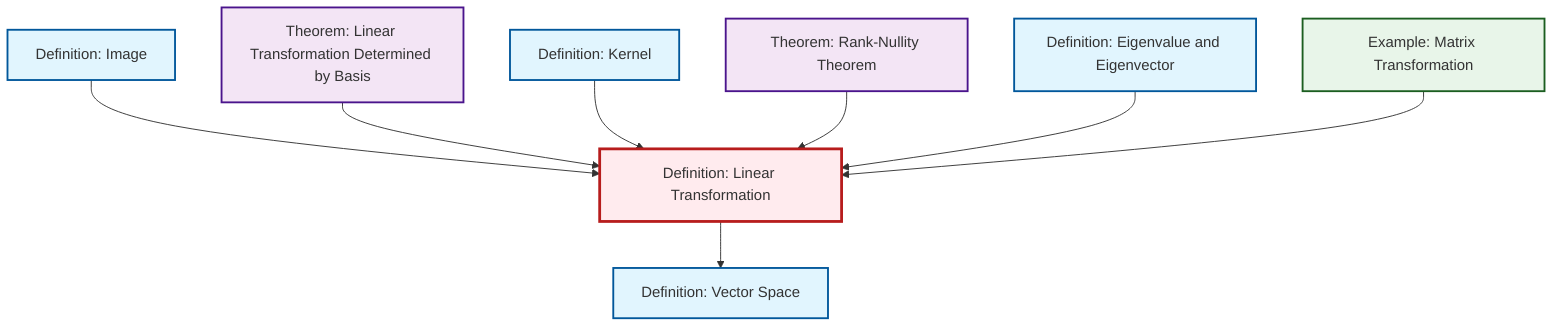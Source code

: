 graph TD
    classDef definition fill:#e1f5fe,stroke:#01579b,stroke-width:2px
    classDef theorem fill:#f3e5f5,stroke:#4a148c,stroke-width:2px
    classDef axiom fill:#fff3e0,stroke:#e65100,stroke-width:2px
    classDef example fill:#e8f5e9,stroke:#1b5e20,stroke-width:2px
    classDef current fill:#ffebee,stroke:#b71c1c,stroke-width:3px
    thm-rank-nullity["Theorem: Rank-Nullity Theorem"]:::theorem
    def-kernel["Definition: Kernel"]:::definition
    def-eigenvalue-eigenvector["Definition: Eigenvalue and Eigenvector"]:::definition
    thm-linear-transformation-basis["Theorem: Linear Transformation Determined by Basis"]:::theorem
    ex-matrix-transformation["Example: Matrix Transformation"]:::example
    def-image["Definition: Image"]:::definition
    def-vector-space["Definition: Vector Space"]:::definition
    def-linear-transformation["Definition: Linear Transformation"]:::definition
    def-linear-transformation --> def-vector-space
    def-image --> def-linear-transformation
    thm-linear-transformation-basis --> def-linear-transformation
    def-kernel --> def-linear-transformation
    thm-rank-nullity --> def-linear-transformation
    def-eigenvalue-eigenvector --> def-linear-transformation
    ex-matrix-transformation --> def-linear-transformation
    class def-linear-transformation current